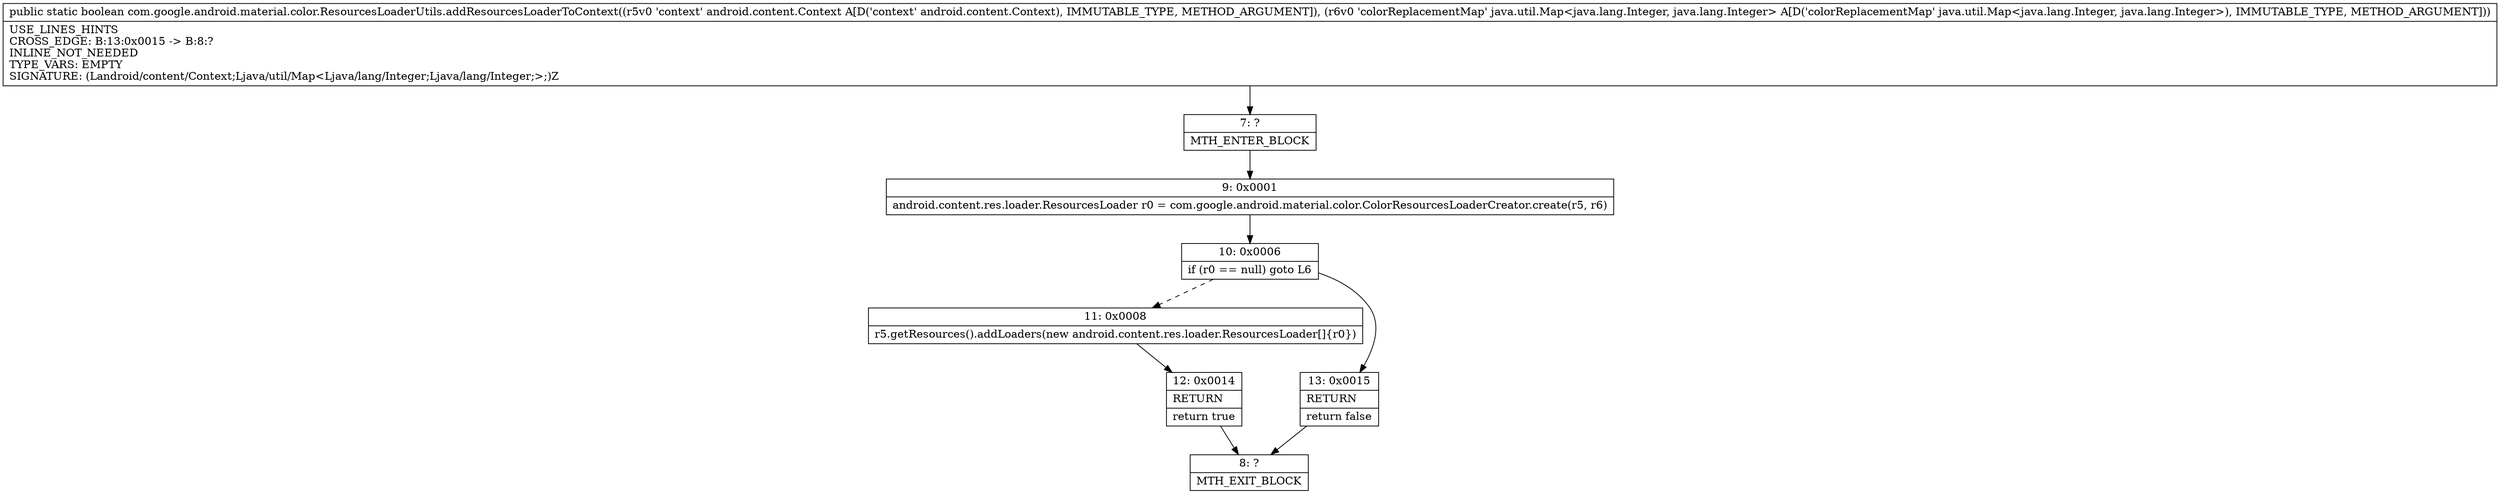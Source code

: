digraph "CFG forcom.google.android.material.color.ResourcesLoaderUtils.addResourcesLoaderToContext(Landroid\/content\/Context;Ljava\/util\/Map;)Z" {
Node_7 [shape=record,label="{7\:\ ?|MTH_ENTER_BLOCK\l}"];
Node_9 [shape=record,label="{9\:\ 0x0001|android.content.res.loader.ResourcesLoader r0 = com.google.android.material.color.ColorResourcesLoaderCreator.create(r5, r6)\l}"];
Node_10 [shape=record,label="{10\:\ 0x0006|if (r0 == null) goto L6\l}"];
Node_11 [shape=record,label="{11\:\ 0x0008|r5.getResources().addLoaders(new android.content.res.loader.ResourcesLoader[]\{r0\})\l}"];
Node_12 [shape=record,label="{12\:\ 0x0014|RETURN\l|return true\l}"];
Node_8 [shape=record,label="{8\:\ ?|MTH_EXIT_BLOCK\l}"];
Node_13 [shape=record,label="{13\:\ 0x0015|RETURN\l|return false\l}"];
MethodNode[shape=record,label="{public static boolean com.google.android.material.color.ResourcesLoaderUtils.addResourcesLoaderToContext((r5v0 'context' android.content.Context A[D('context' android.content.Context), IMMUTABLE_TYPE, METHOD_ARGUMENT]), (r6v0 'colorReplacementMap' java.util.Map\<java.lang.Integer, java.lang.Integer\> A[D('colorReplacementMap' java.util.Map\<java.lang.Integer, java.lang.Integer\>), IMMUTABLE_TYPE, METHOD_ARGUMENT]))  | USE_LINES_HINTS\lCROSS_EDGE: B:13:0x0015 \-\> B:8:?\lINLINE_NOT_NEEDED\lTYPE_VARS: EMPTY\lSIGNATURE: (Landroid\/content\/Context;Ljava\/util\/Map\<Ljava\/lang\/Integer;Ljava\/lang\/Integer;\>;)Z\l}"];
MethodNode -> Node_7;Node_7 -> Node_9;
Node_9 -> Node_10;
Node_10 -> Node_11[style=dashed];
Node_10 -> Node_13;
Node_11 -> Node_12;
Node_12 -> Node_8;
Node_13 -> Node_8;
}

